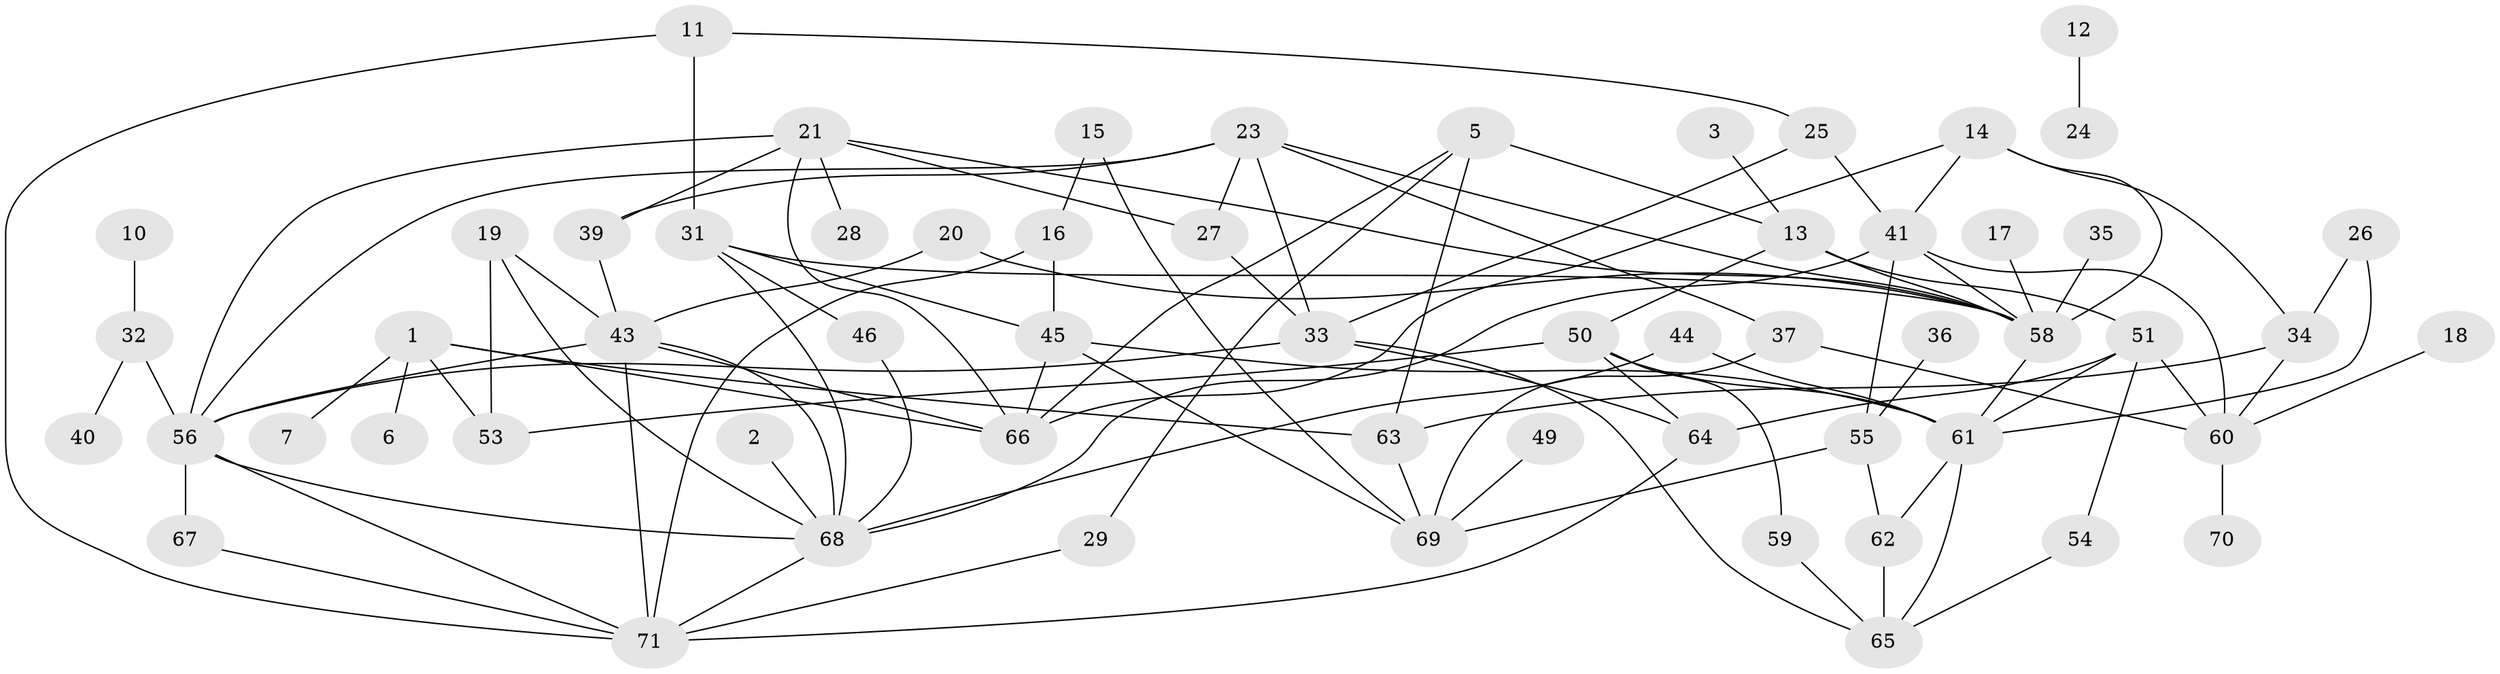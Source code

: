 // original degree distribution, {2: 0.23404255319148937, 3: 0.2695035460992908, 1: 0.20567375886524822, 6: 0.04964539007092199, 4: 0.1276595744680851, 5: 0.0425531914893617, 0: 0.06382978723404255, 7: 0.0070921985815602835}
// Generated by graph-tools (version 1.1) at 2025/25/03/09/25 03:25:15]
// undirected, 60 vertices, 107 edges
graph export_dot {
graph [start="1"]
  node [color=gray90,style=filled];
  1;
  2;
  3;
  5;
  6;
  7;
  10;
  11;
  12;
  13;
  14;
  15;
  16;
  17;
  18;
  19;
  20;
  21;
  23;
  24;
  25;
  26;
  27;
  28;
  29;
  31;
  32;
  33;
  34;
  35;
  36;
  37;
  39;
  40;
  41;
  43;
  44;
  45;
  46;
  49;
  50;
  51;
  53;
  54;
  55;
  56;
  58;
  59;
  60;
  61;
  62;
  63;
  64;
  65;
  66;
  67;
  68;
  69;
  70;
  71;
  1 -- 6 [weight=1.0];
  1 -- 7 [weight=1.0];
  1 -- 53 [weight=1.0];
  1 -- 63 [weight=1.0];
  1 -- 66 [weight=2.0];
  2 -- 68 [weight=1.0];
  3 -- 13 [weight=1.0];
  5 -- 13 [weight=1.0];
  5 -- 29 [weight=1.0];
  5 -- 63 [weight=1.0];
  5 -- 66 [weight=1.0];
  10 -- 32 [weight=1.0];
  11 -- 25 [weight=1.0];
  11 -- 31 [weight=1.0];
  11 -- 71 [weight=1.0];
  12 -- 24 [weight=1.0];
  13 -- 50 [weight=1.0];
  13 -- 51 [weight=1.0];
  13 -- 58 [weight=1.0];
  14 -- 34 [weight=1.0];
  14 -- 41 [weight=1.0];
  14 -- 58 [weight=1.0];
  14 -- 66 [weight=1.0];
  15 -- 16 [weight=1.0];
  15 -- 69 [weight=1.0];
  16 -- 45 [weight=1.0];
  16 -- 71 [weight=1.0];
  17 -- 58 [weight=1.0];
  18 -- 60 [weight=1.0];
  19 -- 43 [weight=1.0];
  19 -- 53 [weight=1.0];
  19 -- 68 [weight=1.0];
  20 -- 43 [weight=1.0];
  20 -- 58 [weight=1.0];
  21 -- 27 [weight=1.0];
  21 -- 28 [weight=1.0];
  21 -- 39 [weight=1.0];
  21 -- 56 [weight=1.0];
  21 -- 58 [weight=1.0];
  21 -- 66 [weight=1.0];
  23 -- 27 [weight=1.0];
  23 -- 33 [weight=1.0];
  23 -- 37 [weight=1.0];
  23 -- 39 [weight=1.0];
  23 -- 56 [weight=1.0];
  23 -- 58 [weight=1.0];
  25 -- 33 [weight=1.0];
  25 -- 41 [weight=1.0];
  26 -- 34 [weight=1.0];
  26 -- 61 [weight=1.0];
  27 -- 33 [weight=1.0];
  29 -- 71 [weight=1.0];
  31 -- 45 [weight=1.0];
  31 -- 46 [weight=1.0];
  31 -- 58 [weight=1.0];
  31 -- 68 [weight=1.0];
  32 -- 40 [weight=1.0];
  32 -- 56 [weight=1.0];
  33 -- 56 [weight=1.0];
  33 -- 64 [weight=1.0];
  33 -- 65 [weight=1.0];
  34 -- 60 [weight=1.0];
  34 -- 63 [weight=2.0];
  35 -- 58 [weight=1.0];
  36 -- 55 [weight=1.0];
  37 -- 60 [weight=1.0];
  37 -- 69 [weight=1.0];
  39 -- 43 [weight=1.0];
  41 -- 55 [weight=1.0];
  41 -- 58 [weight=1.0];
  41 -- 60 [weight=1.0];
  41 -- 68 [weight=1.0];
  43 -- 56 [weight=1.0];
  43 -- 66 [weight=1.0];
  43 -- 68 [weight=1.0];
  43 -- 71 [weight=1.0];
  44 -- 61 [weight=1.0];
  44 -- 68 [weight=1.0];
  45 -- 61 [weight=1.0];
  45 -- 66 [weight=1.0];
  45 -- 69 [weight=1.0];
  46 -- 68 [weight=1.0];
  49 -- 69 [weight=1.0];
  50 -- 53 [weight=1.0];
  50 -- 59 [weight=1.0];
  50 -- 61 [weight=1.0];
  50 -- 64 [weight=1.0];
  51 -- 54 [weight=1.0];
  51 -- 60 [weight=1.0];
  51 -- 61 [weight=1.0];
  51 -- 64 [weight=1.0];
  54 -- 65 [weight=1.0];
  55 -- 62 [weight=1.0];
  55 -- 69 [weight=1.0];
  56 -- 67 [weight=2.0];
  56 -- 68 [weight=1.0];
  56 -- 71 [weight=1.0];
  58 -- 61 [weight=1.0];
  59 -- 65 [weight=1.0];
  60 -- 70 [weight=1.0];
  61 -- 62 [weight=1.0];
  61 -- 65 [weight=1.0];
  62 -- 65 [weight=1.0];
  63 -- 69 [weight=1.0];
  64 -- 71 [weight=1.0];
  67 -- 71 [weight=1.0];
  68 -- 71 [weight=1.0];
}
